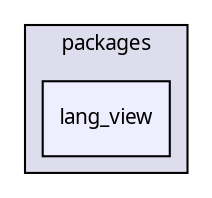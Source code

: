 digraph "packages/lang/packages/lang_view/" {
  compound=true
  node [ fontsize="10", fontname="FreeSans.ttf"];
  edge [ labelfontsize="10", labelfontname="FreeSans.ttf"];
  subgraph clusterdir_8c2139a31f41cc1d1934a3ac66a7c6cf {
    graph [ bgcolor="#ddddee", pencolor="black", label="packages" fontname="FreeSans.ttf", fontsize="10", URL="dir_8c2139a31f41cc1d1934a3ac66a7c6cf.html"]
  dir_65faae8c7523711820995370e3842be8 [shape=box, label="lang_view", style="filled", fillcolor="#eeeeff", pencolor="black", URL="dir_65faae8c7523711820995370e3842be8.html"];
  }
}
